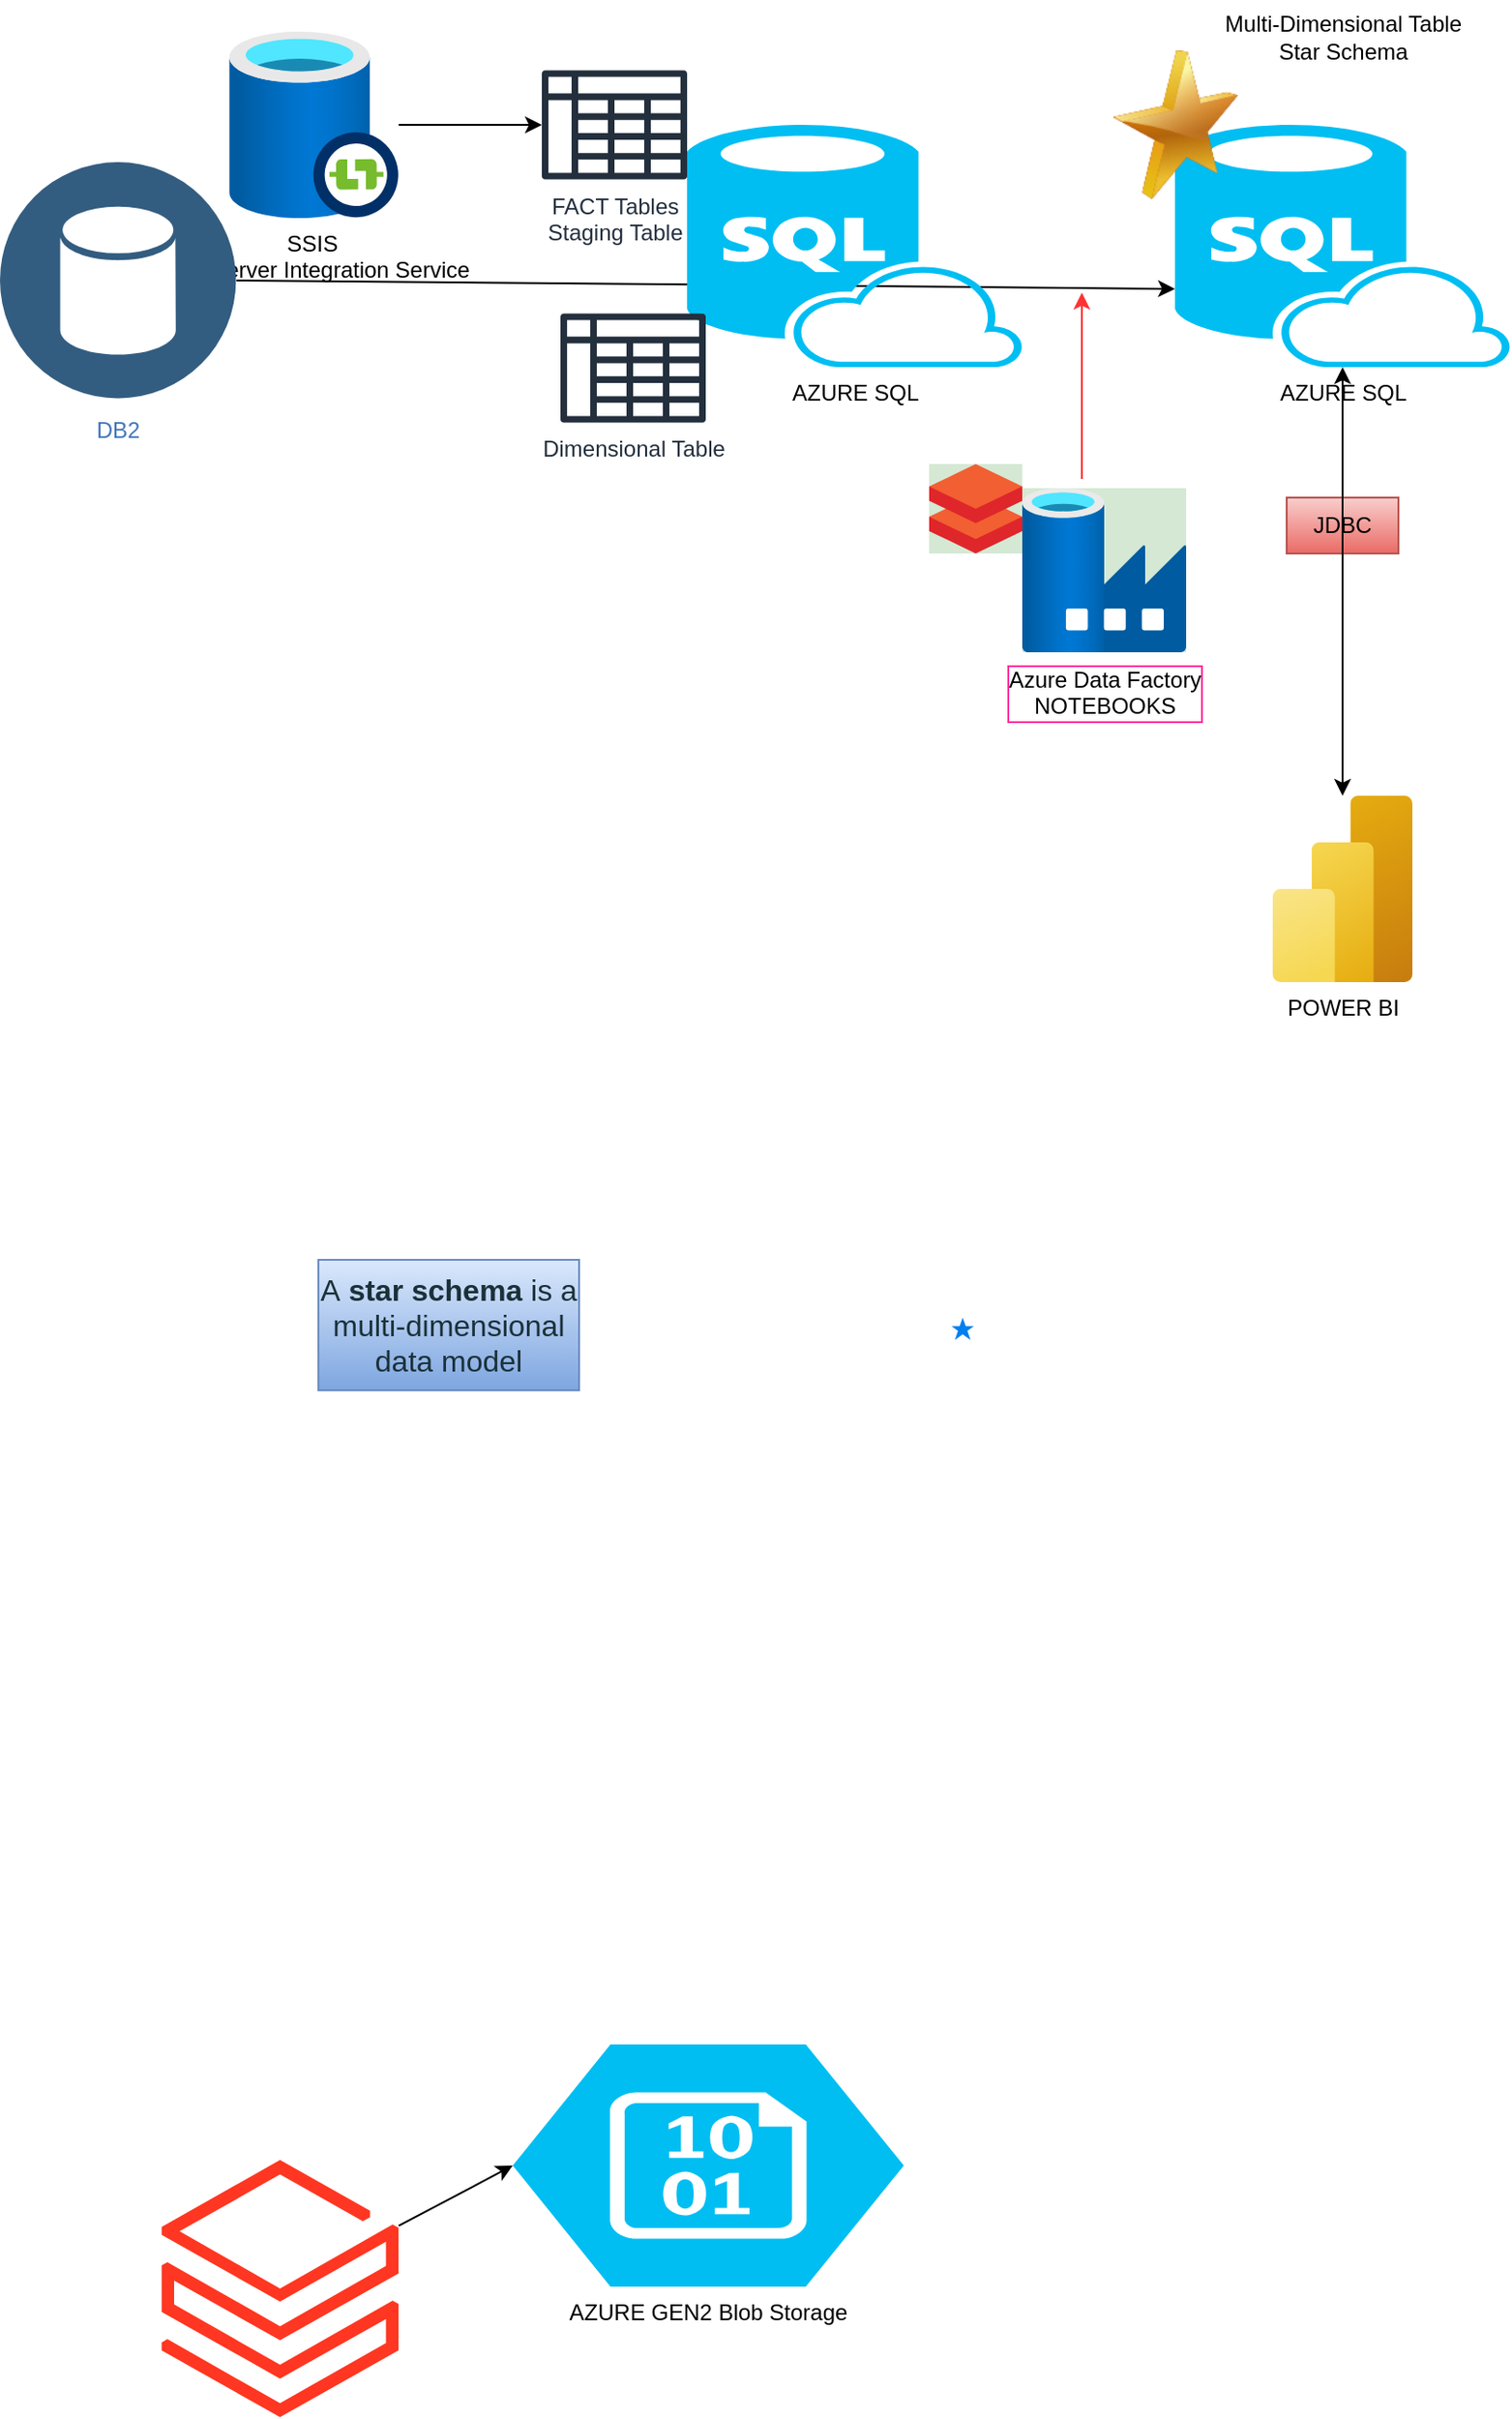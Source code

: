 <mxfile version="24.1.0" type="github">
  <diagram name="Page-1" id="YT12CVoYzvY_y6P31i-V">
    <mxGraphModel dx="1774" dy="1020" grid="1" gridSize="10" guides="1" tooltips="1" connect="1" arrows="1" fold="1" page="1" pageScale="1" pageWidth="850" pageHeight="1100" math="0" shadow="0">
      <root>
        <mxCell id="0" />
        <mxCell id="1" parent="0" />
        <mxCell id="tdTbT6X5AnM02j_xZDbB-1" value="SSIS&amp;nbsp;&lt;div&gt;SQL Server Integration Service&lt;/div&gt;" style="image;aspect=fixed;html=1;points=[];align=center;fontSize=12;image=img/lib/azure2/databases/SSIS_Lift_And_Shift_IR.svg;" vertex="1" parent="1">
          <mxGeometry x="141.95" y="20" width="91.17" height="100" as="geometry" />
        </mxCell>
        <mxCell id="tdTbT6X5AnM02j_xZDbB-3" value="DB2" style="image;aspect=fixed;perimeter=ellipsePerimeter;html=1;align=center;shadow=0;dashed=0;fontColor=#4277BB;labelBackgroundColor=default;fontSize=12;spacingTop=3;image=img/lib/ibm/data/data_services.svg;" vertex="1" parent="1">
          <mxGeometry x="19" y="90" width="126.94" height="126.94" as="geometry" />
        </mxCell>
        <mxCell id="tdTbT6X5AnM02j_xZDbB-4" value="" style="endArrow=classic;html=1;rounded=0;entryX=0;entryY=0.677;entryDx=0;entryDy=0;exitX=1;exitY=0.5;exitDx=0;exitDy=0;entryPerimeter=0;" edge="1" parent="1" source="tdTbT6X5AnM02j_xZDbB-3" target="tdTbT6X5AnM02j_xZDbB-59">
          <mxGeometry width="50" height="50" relative="1" as="geometry">
            <mxPoint x="300" y="220" as="sourcePoint" />
            <mxPoint x="610.0" y="158.055" as="targetPoint" />
          </mxGeometry>
        </mxCell>
        <mxCell id="tdTbT6X5AnM02j_xZDbB-5" value="AZURE GEN2 Blob Storage" style="verticalLabelPosition=bottom;html=1;verticalAlign=top;align=center;strokeColor=none;fillColor=#00BEF2;shape=mxgraph.azure.storage_blob;" vertex="1" parent="1">
          <mxGeometry x="294.39" y="1100" width="210" height="130" as="geometry" />
        </mxCell>
        <mxCell id="tdTbT6X5AnM02j_xZDbB-7" value="" style="image;aspect=fixed;html=1;points=[];align=center;fontSize=12;image=img/lib/azure2/analytics/Azure_Databricks.svg;" vertex="1" parent="1">
          <mxGeometry x="105.67" y="1162" width="127.45" height="138" as="geometry" />
        </mxCell>
        <mxCell id="tdTbT6X5AnM02j_xZDbB-8" value="" style="endArrow=classic;html=1;rounded=0;entryX=0;entryY=0.5;entryDx=0;entryDy=0;entryPerimeter=0;" edge="1" parent="1" source="tdTbT6X5AnM02j_xZDbB-7" target="tdTbT6X5AnM02j_xZDbB-5">
          <mxGeometry width="50" height="50" relative="1" as="geometry">
            <mxPoint x="350" y="370" as="sourcePoint" />
            <mxPoint x="400" y="320" as="targetPoint" />
          </mxGeometry>
        </mxCell>
        <mxCell id="tdTbT6X5AnM02j_xZDbB-9" value="Azure Data Factory&lt;div&gt;NOTEBOOKS&lt;/div&gt;" style="image;aspect=fixed;html=1;points=[];align=center;fontSize=12;image=img/lib/azure2/databases/Data_Factory.svg;strokeWidth=2;labelBorderColor=#FF3399;imageBackground=#D5E8D4;" vertex="1" parent="1">
          <mxGeometry x="568" y="264.94" width="88" height="88" as="geometry" />
        </mxCell>
        <mxCell id="tdTbT6X5AnM02j_xZDbB-14" value="&lt;div&gt;FACT Tables&lt;/div&gt;Staging Table" style="sketch=0;outlineConnect=0;fontColor=#232F3E;gradientColor=none;fillColor=#232F3D;strokeColor=none;dashed=0;verticalLabelPosition=bottom;verticalAlign=top;align=center;html=1;fontSize=12;fontStyle=0;aspect=fixed;pointerEvents=1;shape=mxgraph.aws4.data_table;" vertex="1" parent="1">
          <mxGeometry x="310" y="40.5" width="78" height="59" as="geometry" />
        </mxCell>
        <mxCell id="tdTbT6X5AnM02j_xZDbB-15" value="" style="html=1;verticalLabelPosition=bottom;labelBackgroundColor=#ffffff;verticalAlign=top;shadow=0;dashed=0;strokeWidth=2;shape=mxgraph.ios7.misc.star;fillColor=#0080f0;strokeColor=none;sketch=0;" vertex="1" parent="1">
          <mxGeometry x="530" y="710" width="12" height="12" as="geometry" />
        </mxCell>
        <mxCell id="tdTbT6X5AnM02j_xZDbB-16" value="" style="shape=image;verticalLabelPosition=bottom;labelBackgroundColor=default;verticalAlign=top;aspect=fixed;imageAspect=0;image=https://www.databricks.com/wp-content/uploads/2022/04/star-schema-erd.png;" vertex="1" parent="1">
          <mxGeometry x="50" y="340" width="358.35" height="270" as="geometry" />
        </mxCell>
        <mxCell id="tdTbT6X5AnM02j_xZDbB-17" value="&lt;span style=&quot;color: rgb(27, 49, 57); font-family: &amp;quot;DM Sans&amp;quot;, sans-serif; font-size: medium; text-align: start;&quot;&gt;A&amp;nbsp;&lt;/span&gt;&lt;span style=&quot;border: 0px solid; box-sizing: border-box; --tw-border-spacing-x: 0; --tw-border-spacing-y: 0; --tw-translate-x: 0; --tw-translate-y: 0; --tw-rotate: 0; --tw-skew-x: 0; --tw-skew-y: 0; --tw-scale-x: 1; --tw-scale-y: 1; --tw-pan-x: ; --tw-pan-y: ; --tw-pinch-zoom: ; --tw-scroll-snap-strictness: proximity; --tw-ordinal: ; --tw-slashed-zero: ; --tw-numeric-figure: ; --tw-numeric-spacing: ; --tw-numeric-fraction: ; --tw-ring-inset: ; --tw-ring-offset-width: 0px; --tw-ring-offset-color: #fff; --tw-ring-color: rgba(59,130,246,.5); --tw-ring-offset-shadow: 0 0 #0000; --tw-ring-shadow: 0 0 #0000; --tw-shadow: 0 0 #0000; --tw-shadow-colored: 0 0 #0000; --tw-blur: ; --tw-brightness: ; --tw-contrast: ; --tw-grayscale: ; --tw-hue-rotate: ; --tw-invert: ; --tw-saturate: ; --tw-sepia: ; --tw-drop-shadow: ; --tw-backdrop-blur: ; --tw-backdrop-brightness: ; --tw-backdrop-contrast: ; --tw-backdrop-grayscale: ; --tw-backdrop-hue-rotate: ; --tw-backdrop-invert: ; --tw-backdrop-opacity: ; --tw-backdrop-saturate: ; --tw-backdrop-sepia: ; font-weight: bolder; color: rgb(27, 49, 57); font-family: &amp;quot;DM Sans&amp;quot;, sans-serif; font-size: medium; text-align: start;&quot;&gt;star schema&lt;/span&gt;&lt;span style=&quot;color: rgb(27, 49, 57); font-family: &amp;quot;DM Sans&amp;quot;, sans-serif; font-size: medium; text-align: start;&quot;&gt;&amp;nbsp;is a multi-dimensional data model&lt;/span&gt;" style="text;html=1;align=center;verticalAlign=middle;whiteSpace=wrap;rounded=0;fillColor=#dae8fc;gradientColor=#7ea6e0;strokeColor=#6c8ebf;" vertex="1" parent="1">
          <mxGeometry x="190" y="679" width="140" height="70" as="geometry" />
        </mxCell>
        <mxCell id="tdTbT6X5AnM02j_xZDbB-19" value="AZURE SQL" style="verticalLabelPosition=bottom;html=1;verticalAlign=top;align=center;strokeColor=none;fillColor=#00BEF2;shape=mxgraph.azure.sql_database_sql_azure;" vertex="1" parent="1">
          <mxGeometry x="388" y="70" width="180" height="130" as="geometry" />
        </mxCell>
        <mxCell id="tdTbT6X5AnM02j_xZDbB-22" value="JDBC" style="text;html=1;align=center;verticalAlign=middle;whiteSpace=wrap;rounded=0;fillColor=#f8cecc;gradientColor=#ea6b66;strokeColor=#b85450;" vertex="1" parent="1">
          <mxGeometry x="710" y="270" width="60" height="30" as="geometry" />
        </mxCell>
        <mxCell id="tdTbT6X5AnM02j_xZDbB-23" value="POWER BI" style="image;aspect=fixed;html=1;points=[];align=center;fontSize=12;image=img/lib/azure2/analytics/Power_BI_Embedded.svg;" vertex="1" parent="1">
          <mxGeometry x="702.5" y="430" width="75" height="100" as="geometry" />
        </mxCell>
        <mxCell id="tdTbT6X5AnM02j_xZDbB-24" value="" style="endArrow=classic;startArrow=classic;html=1;rounded=0;entryX=0.5;entryY=1;entryDx=0;entryDy=0;entryPerimeter=0;" edge="1" parent="1" source="tdTbT6X5AnM02j_xZDbB-23" target="tdTbT6X5AnM02j_xZDbB-59">
          <mxGeometry width="50" height="50" relative="1" as="geometry">
            <mxPoint x="630" y="980" as="sourcePoint" />
            <mxPoint x="680" y="930" as="targetPoint" />
          </mxGeometry>
        </mxCell>
        <mxCell id="tdTbT6X5AnM02j_xZDbB-25" value="" style="endArrow=classic;html=1;rounded=0;" edge="1" parent="1" source="tdTbT6X5AnM02j_xZDbB-1" target="tdTbT6X5AnM02j_xZDbB-14">
          <mxGeometry width="50" height="50" relative="1" as="geometry">
            <mxPoint x="210" y="551" as="sourcePoint" />
            <mxPoint x="400" y="70" as="targetPoint" />
          </mxGeometry>
        </mxCell>
        <mxCell id="tdTbT6X5AnM02j_xZDbB-26" value="" style="image;sketch=0;aspect=fixed;html=1;points=[];align=center;fontSize=12;image=img/lib/mscae/Databricks.svg;strokeWidth=2;imageBackground=#D5E8D4;" vertex="1" parent="1">
          <mxGeometry x="518" y="252" width="50" height="48" as="geometry" />
        </mxCell>
        <mxCell id="tdTbT6X5AnM02j_xZDbB-57" value="Dimensional Table&lt;div&gt;&lt;/div&gt;" style="sketch=0;outlineConnect=0;fontColor=#232F3E;gradientColor=none;fillColor=#232F3D;strokeColor=none;dashed=0;verticalLabelPosition=bottom;verticalAlign=top;align=center;html=1;fontSize=12;fontStyle=0;aspect=fixed;pointerEvents=1;shape=mxgraph.aws4.data_table;" vertex="1" parent="1">
          <mxGeometry x="320" y="171" width="78" height="59" as="geometry" />
        </mxCell>
        <mxCell id="tdTbT6X5AnM02j_xZDbB-59" value="AZURE SQL" style="verticalLabelPosition=bottom;html=1;verticalAlign=top;align=center;strokeColor=none;fillColor=#00BEF2;shape=mxgraph.azure.sql_database_sql_azure;" vertex="1" parent="1">
          <mxGeometry x="650" y="70" width="180" height="130" as="geometry" />
        </mxCell>
        <mxCell id="tdTbT6X5AnM02j_xZDbB-60" value="" style="image;html=1;image=img/lib/clip_art/general/Star_128x128.png" vertex="1" parent="1">
          <mxGeometry x="610" y="30" width="80" height="80" as="geometry" />
        </mxCell>
        <mxCell id="tdTbT6X5AnM02j_xZDbB-61" value="Multi-Dimensional Table&lt;div&gt;Star Schema&lt;/div&gt;" style="text;html=1;align=center;verticalAlign=middle;resizable=0;points=[];autosize=1;strokeColor=none;fillColor=none;" vertex="1" parent="1">
          <mxGeometry x="665" y="3" width="150" height="40" as="geometry" />
        </mxCell>
        <mxCell id="tdTbT6X5AnM02j_xZDbB-62" value="" style="endArrow=classic;html=1;rounded=0;fontColor=#FF3333;strokeColor=#FF3333;" edge="1" parent="1">
          <mxGeometry width="50" height="50" relative="1" as="geometry">
            <mxPoint x="600" y="260" as="sourcePoint" />
            <mxPoint x="600" y="160" as="targetPoint" />
          </mxGeometry>
        </mxCell>
      </root>
    </mxGraphModel>
  </diagram>
</mxfile>
